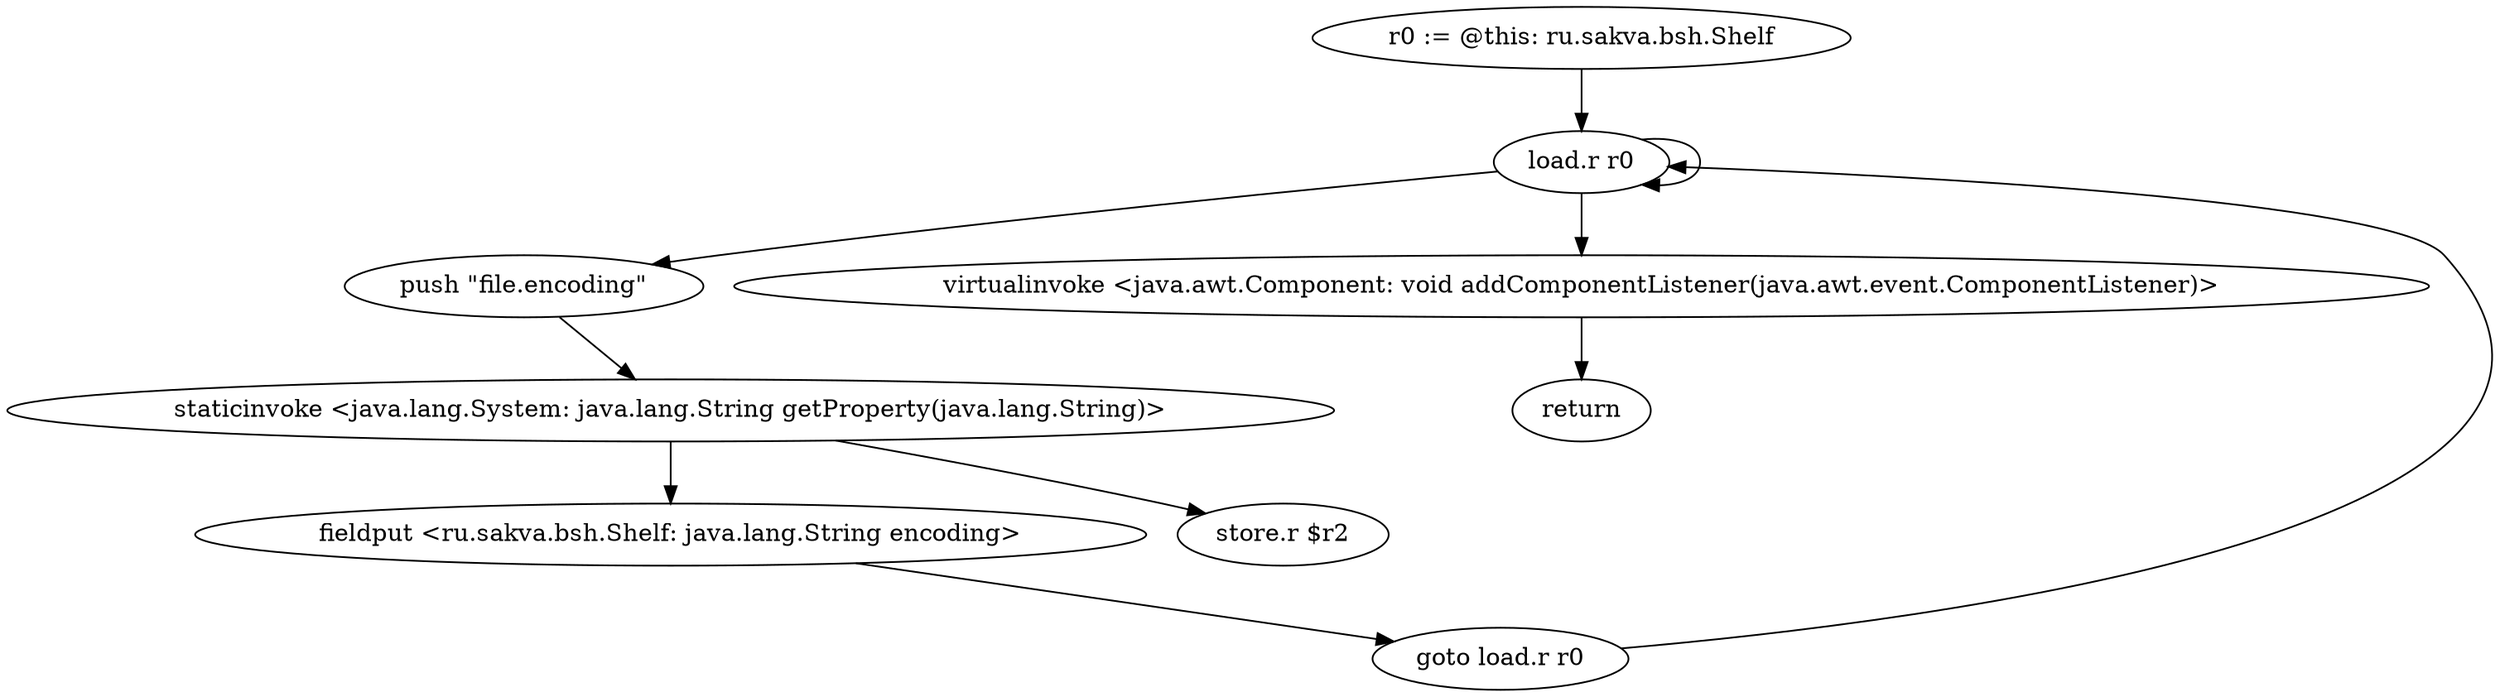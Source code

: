 digraph "" {
    "r0 := @this: ru.sakva.bsh.Shelf"
    "load.r r0"
    "r0 := @this: ru.sakva.bsh.Shelf"->"load.r r0";
    "push \"file.encoding\""
    "load.r r0"->"push \"file.encoding\"";
    "staticinvoke <java.lang.System: java.lang.String getProperty(java.lang.String)>"
    "push \"file.encoding\""->"staticinvoke <java.lang.System: java.lang.String getProperty(java.lang.String)>";
    "fieldput <ru.sakva.bsh.Shelf: java.lang.String encoding>"
    "staticinvoke <java.lang.System: java.lang.String getProperty(java.lang.String)>"->"fieldput <ru.sakva.bsh.Shelf: java.lang.String encoding>";
    "goto load.r r0"
    "fieldput <ru.sakva.bsh.Shelf: java.lang.String encoding>"->"goto load.r r0";
    "goto load.r r0"->"load.r r0";
    "load.r r0"->"load.r r0";
    "virtualinvoke <java.awt.Component: void addComponentListener(java.awt.event.ComponentListener)>"
    "load.r r0"->"virtualinvoke <java.awt.Component: void addComponentListener(java.awt.event.ComponentListener)>";
    "return"
    "virtualinvoke <java.awt.Component: void addComponentListener(java.awt.event.ComponentListener)>"->"return";
    "store.r $r2"
    "staticinvoke <java.lang.System: java.lang.String getProperty(java.lang.String)>"->"store.r $r2";
}
